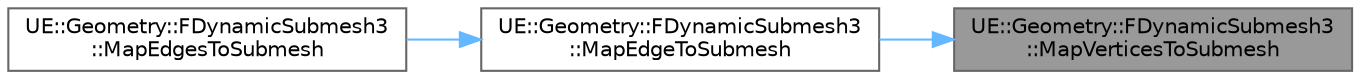 digraph "UE::Geometry::FDynamicSubmesh3::MapVerticesToSubmesh"
{
 // INTERACTIVE_SVG=YES
 // LATEX_PDF_SIZE
  bgcolor="transparent";
  edge [fontname=Helvetica,fontsize=10,labelfontname=Helvetica,labelfontsize=10];
  node [fontname=Helvetica,fontsize=10,shape=box,height=0.2,width=0.4];
  rankdir="RL";
  Node1 [id="Node000001",label="UE::Geometry::FDynamicSubmesh3\l::MapVerticesToSubmesh",height=0.2,width=0.4,color="gray40", fillcolor="grey60", style="filled", fontcolor="black",tooltip=" "];
  Node1 -> Node2 [id="edge1_Node000001_Node000002",dir="back",color="steelblue1",style="solid",tooltip=" "];
  Node2 [id="Node000002",label="UE::Geometry::FDynamicSubmesh3\l::MapEdgeToSubmesh",height=0.2,width=0.4,color="grey40", fillcolor="white", style="filled",URL="$d4/de9/structUE_1_1Geometry_1_1FDynamicSubmesh3.html#a75068f025f5fea041fe601730f5e6220",tooltip=" "];
  Node2 -> Node3 [id="edge2_Node000002_Node000003",dir="back",color="steelblue1",style="solid",tooltip=" "];
  Node3 [id="Node000003",label="UE::Geometry::FDynamicSubmesh3\l::MapEdgesToSubmesh",height=0.2,width=0.4,color="grey40", fillcolor="white", style="filled",URL="$d4/de9/structUE_1_1Geometry_1_1FDynamicSubmesh3.html#a066acb8b44a6a697d3aec7cbcb4442f3",tooltip=" "];
}
